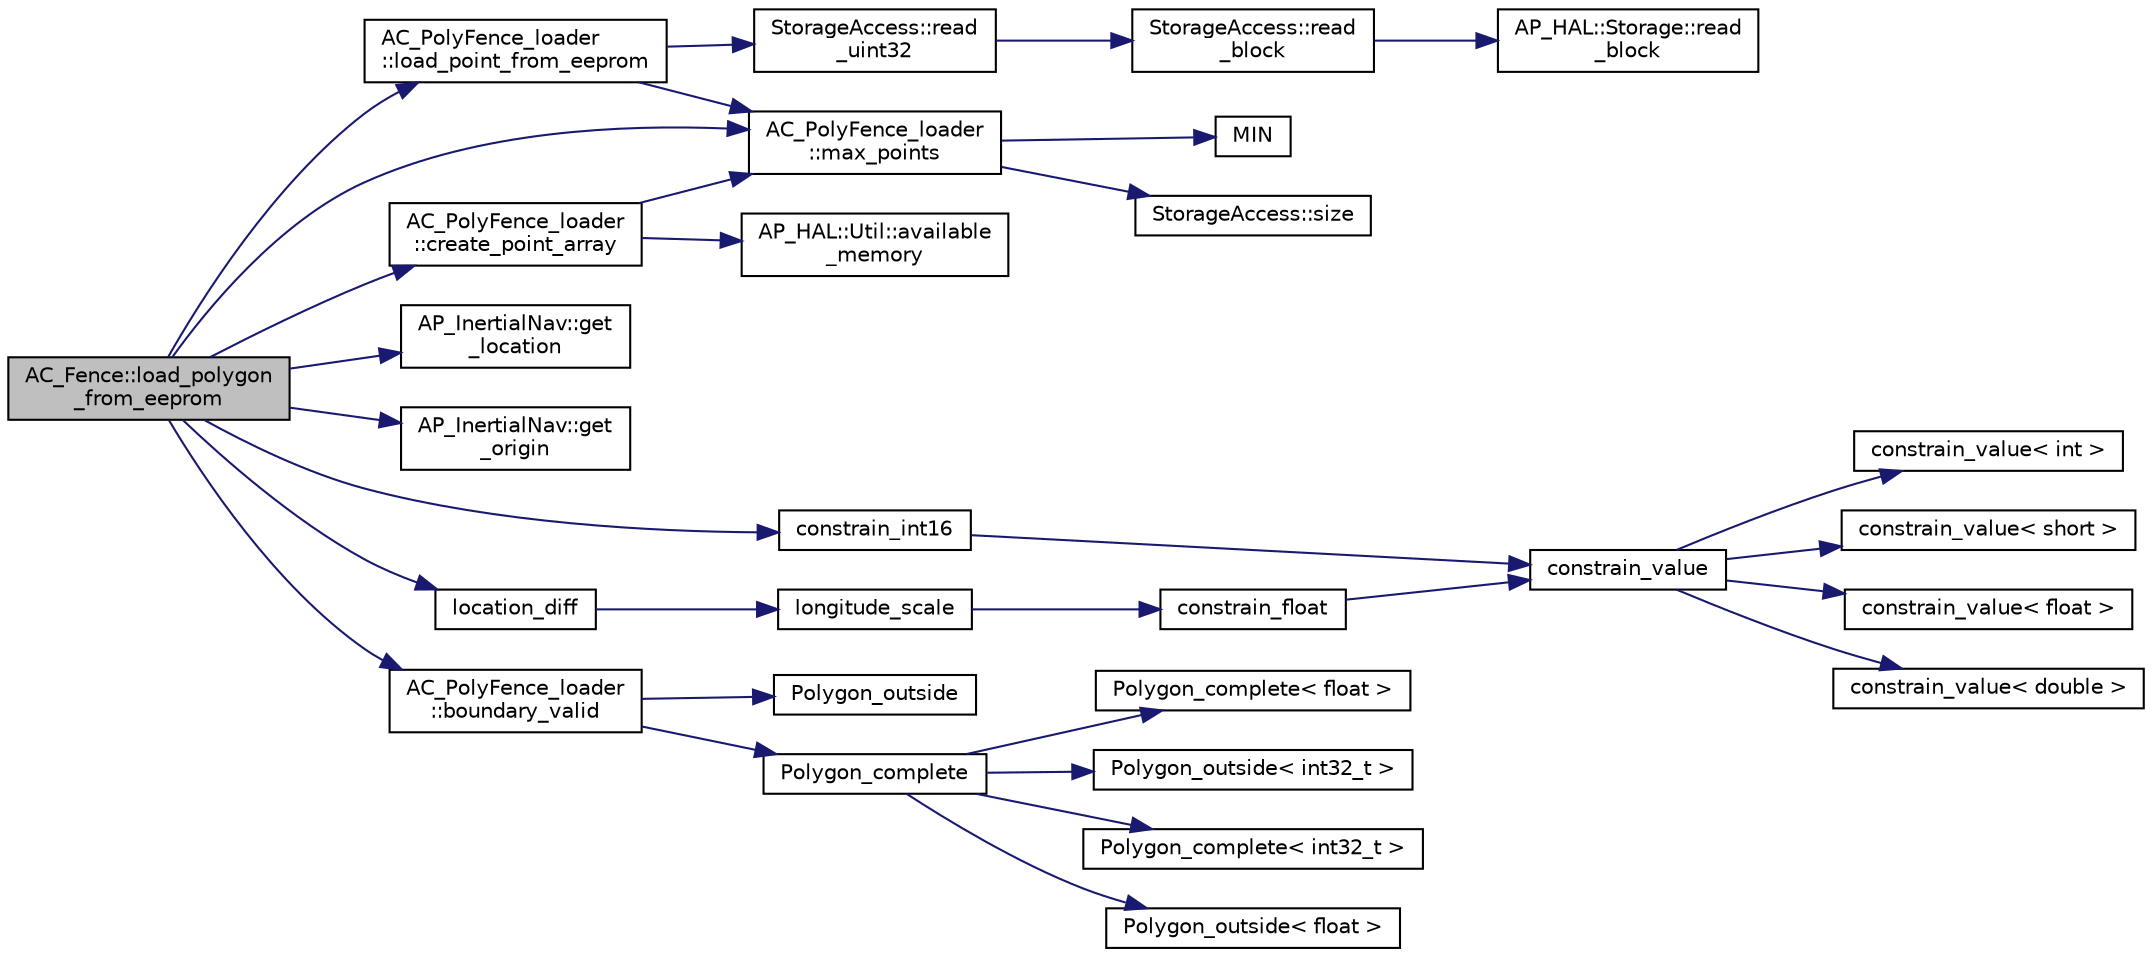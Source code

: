 digraph "AC_Fence::load_polygon_from_eeprom"
{
 // INTERACTIVE_SVG=YES
  edge [fontname="Helvetica",fontsize="10",labelfontname="Helvetica",labelfontsize="10"];
  node [fontname="Helvetica",fontsize="10",shape=record];
  rankdir="LR";
  Node1 [label="AC_Fence::load_polygon\l_from_eeprom",height=0.2,width=0.4,color="black", fillcolor="grey75", style="filled", fontcolor="black"];
  Node1 -> Node2 [color="midnightblue",fontsize="10",style="solid",fontname="Helvetica"];
  Node2 [label="AC_PolyFence_loader\l::create_point_array",height=0.2,width=0.4,color="black", fillcolor="white", style="filled",URL="$classAC__PolyFence__loader.html#ab8cf5771a071bceda17f42d53ce244b2"];
  Node2 -> Node3 [color="midnightblue",fontsize="10",style="solid",fontname="Helvetica"];
  Node3 [label="AC_PolyFence_loader\l::max_points",height=0.2,width=0.4,color="black", fillcolor="white", style="filled",URL="$classAC__PolyFence__loader.html#a67055066bbd2e25a6a22a4978a837a5d"];
  Node3 -> Node4 [color="midnightblue",fontsize="10",style="solid",fontname="Helvetica"];
  Node4 [label="MIN",height=0.2,width=0.4,color="black", fillcolor="white", style="filled",URL="$AP__Math_8h.html#a6b187a3fa1e9f663e89175e7e8e213d6"];
  Node3 -> Node5 [color="midnightblue",fontsize="10",style="solid",fontname="Helvetica"];
  Node5 [label="StorageAccess::size",height=0.2,width=0.4,color="black", fillcolor="white", style="filled",URL="$classStorageAccess.html#a82088aa568b13d18acc9e41a01fd1f19"];
  Node2 -> Node6 [color="midnightblue",fontsize="10",style="solid",fontname="Helvetica"];
  Node6 [label="AP_HAL::Util::available\l_memory",height=0.2,width=0.4,color="black", fillcolor="white", style="filled",URL="$classAP__HAL_1_1Util.html#a2a2e64f649d25593951054d44c0ed53b"];
  Node1 -> Node7 [color="midnightblue",fontsize="10",style="solid",fontname="Helvetica"];
  Node7 [label="AP_InertialNav::get\l_location",height=0.2,width=0.4,color="black", fillcolor="white", style="filled",URL="$classAP__InertialNav.html#ad5e3413a7b1422a48869b660911b3634"];
  Node1 -> Node8 [color="midnightblue",fontsize="10",style="solid",fontname="Helvetica"];
  Node8 [label="AP_InertialNav::get\l_origin",height=0.2,width=0.4,color="black", fillcolor="white", style="filled",URL="$classAP__InertialNav.html#a0400fb5866678c5657542a4c2769839b"];
  Node1 -> Node9 [color="midnightblue",fontsize="10",style="solid",fontname="Helvetica"];
  Node9 [label="constrain_int16",height=0.2,width=0.4,color="black", fillcolor="white", style="filled",URL="$AP__Math_8h.html#a68558c4f79a8582543daefde13c64abc"];
  Node9 -> Node10 [color="midnightblue",fontsize="10",style="solid",fontname="Helvetica"];
  Node10 [label="constrain_value",height=0.2,width=0.4,color="black", fillcolor="white", style="filled",URL="$AP__Math_8h.html#a20e8f8671c282c69c1954652b6d61585"];
  Node10 -> Node11 [color="midnightblue",fontsize="10",style="solid",fontname="Helvetica"];
  Node11 [label="constrain_value\< int \>",height=0.2,width=0.4,color="black", fillcolor="white", style="filled",URL="$AP__Math_8cpp.html#a37e8e901754cb9c8e53a8e3030c82c50"];
  Node10 -> Node12 [color="midnightblue",fontsize="10",style="solid",fontname="Helvetica"];
  Node12 [label="constrain_value\< short \>",height=0.2,width=0.4,color="black", fillcolor="white", style="filled",URL="$AP__Math_8cpp.html#afdbe107ec1987d318a6347816fbf2b89"];
  Node10 -> Node13 [color="midnightblue",fontsize="10",style="solid",fontname="Helvetica"];
  Node13 [label="constrain_value\< float \>",height=0.2,width=0.4,color="black", fillcolor="white", style="filled",URL="$AP__Math_8cpp.html#ae6c621670c214da687de21d4e3a92587"];
  Node10 -> Node14 [color="midnightblue",fontsize="10",style="solid",fontname="Helvetica"];
  Node14 [label="constrain_value\< double \>",height=0.2,width=0.4,color="black", fillcolor="white", style="filled",URL="$AP__Math_8cpp.html#afe3990b00e9abc43fa97dfaf8e32f5c4"];
  Node1 -> Node3 [color="midnightblue",fontsize="10",style="solid",fontname="Helvetica"];
  Node1 -> Node15 [color="midnightblue",fontsize="10",style="solid",fontname="Helvetica"];
  Node15 [label="AC_PolyFence_loader\l::load_point_from_eeprom",height=0.2,width=0.4,color="black", fillcolor="white", style="filled",URL="$classAC__PolyFence__loader.html#a28f972058b2fca40ed02a043e399d297"];
  Node15 -> Node3 [color="midnightblue",fontsize="10",style="solid",fontname="Helvetica"];
  Node15 -> Node16 [color="midnightblue",fontsize="10",style="solid",fontname="Helvetica"];
  Node16 [label="StorageAccess::read\l_uint32",height=0.2,width=0.4,color="black", fillcolor="white", style="filled",URL="$classStorageAccess.html#af10e9fa6cda0cb973243e4852c9d16c6"];
  Node16 -> Node17 [color="midnightblue",fontsize="10",style="solid",fontname="Helvetica"];
  Node17 [label="StorageAccess::read\l_block",height=0.2,width=0.4,color="black", fillcolor="white", style="filled",URL="$classStorageAccess.html#ab2a8575d541549a15645edc360fdaa91"];
  Node17 -> Node18 [color="midnightblue",fontsize="10",style="solid",fontname="Helvetica"];
  Node18 [label="AP_HAL::Storage::read\l_block",height=0.2,width=0.4,color="black", fillcolor="white", style="filled",URL="$classAP__HAL_1_1Storage.html#a1c3b1e80b0bec7d4bacd3ecbefb3b3f3"];
  Node1 -> Node19 [color="midnightblue",fontsize="10",style="solid",fontname="Helvetica"];
  Node19 [label="location_diff",height=0.2,width=0.4,color="black", fillcolor="white", style="filled",URL="$location_8cpp.html#a527b26472ed6f2e0c141e109a0722a0a"];
  Node19 -> Node20 [color="midnightblue",fontsize="10",style="solid",fontname="Helvetica"];
  Node20 [label="longitude_scale",height=0.2,width=0.4,color="black", fillcolor="white", style="filled",URL="$location_8cpp.html#ad2368c582f3e0c135e2a74772f4db61a"];
  Node20 -> Node21 [color="midnightblue",fontsize="10",style="solid",fontname="Helvetica"];
  Node21 [label="constrain_float",height=0.2,width=0.4,color="black", fillcolor="white", style="filled",URL="$AP__Math_8h.html#ad525609d9dba6ffa556a0fbf08a3f9b4"];
  Node21 -> Node10 [color="midnightblue",fontsize="10",style="solid",fontname="Helvetica"];
  Node1 -> Node22 [color="midnightblue",fontsize="10",style="solid",fontname="Helvetica"];
  Node22 [label="AC_PolyFence_loader\l::boundary_valid",height=0.2,width=0.4,color="black", fillcolor="white", style="filled",URL="$classAC__PolyFence__loader.html#a75bbdb5a39181afbe1e657355c5bd6c9"];
  Node22 -> Node23 [color="midnightblue",fontsize="10",style="solid",fontname="Helvetica"];
  Node23 [label="Polygon_complete",height=0.2,width=0.4,color="black", fillcolor="white", style="filled",URL="$polygon_8cpp.html#a296ad0a1a7b2ee7ce09a49163781d7d7"];
  Node23 -> Node24 [color="midnightblue",fontsize="10",style="solid",fontname="Helvetica"];
  Node24 [label="Polygon_outside\< int32_t \>",height=0.2,width=0.4,color="black", fillcolor="white", style="filled",URL="$polygon_8cpp.html#a326b22042d7cce5627736e6718db1746"];
  Node23 -> Node25 [color="midnightblue",fontsize="10",style="solid",fontname="Helvetica"];
  Node25 [label="Polygon_complete\< int32_t \>",height=0.2,width=0.4,color="black", fillcolor="white", style="filled",URL="$polygon_8cpp.html#af27eb0c479c954ded601aca8480fd496"];
  Node23 -> Node26 [color="midnightblue",fontsize="10",style="solid",fontname="Helvetica"];
  Node26 [label="Polygon_outside\< float \>",height=0.2,width=0.4,color="black", fillcolor="white", style="filled",URL="$polygon_8cpp.html#abbf13089b7566afd646ac6005e5df2f8"];
  Node23 -> Node27 [color="midnightblue",fontsize="10",style="solid",fontname="Helvetica"];
  Node27 [label="Polygon_complete\< float \>",height=0.2,width=0.4,color="black", fillcolor="white", style="filled",URL="$polygon_8cpp.html#a4d47eaff22b1f855bb2e3612d295b0f0"];
  Node22 -> Node28 [color="midnightblue",fontsize="10",style="solid",fontname="Helvetica"];
  Node28 [label="Polygon_outside",height=0.2,width=0.4,color="black", fillcolor="white", style="filled",URL="$polygon_8cpp.html#a69c7755ab39f2ede645c4542b3aed07c"];
}
